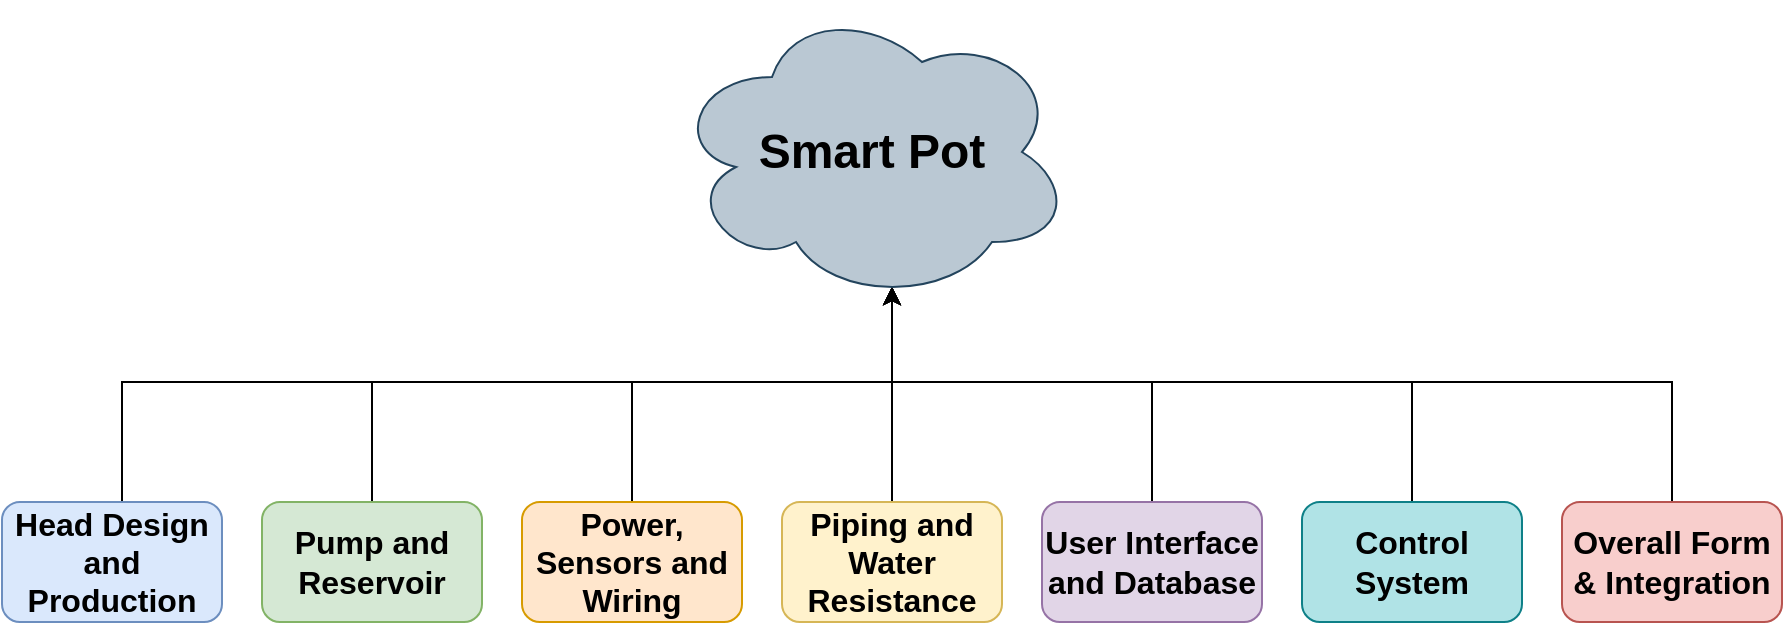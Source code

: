 <mxfile version="12.7.9" type="github">
  <diagram id="XIJPUamSOm5252IKuz4y" name="Page-1">
    <mxGraphModel dx="786" dy="557" grid="0" gridSize="10" guides="1" tooltips="1" connect="1" arrows="1" fold="1" page="0" pageScale="1" pageWidth="1654" pageHeight="1169" background="none" math="0" shadow="0">
      <root>
        <mxCell id="0" />
        <mxCell id="1" parent="0" />
        <mxCell id="SbJ9dV-4PSkxlvkEaT_q-26" style="edgeStyle=orthogonalEdgeStyle;rounded=0;orthogonalLoop=1;jettySize=auto;html=1;entryX=0.55;entryY=0.95;entryDx=0;entryDy=0;entryPerimeter=0;fontSize=16;" parent="1" source="SbJ9dV-4PSkxlvkEaT_q-2" target="SbJ9dV-4PSkxlvkEaT_q-17" edge="1">
          <mxGeometry relative="1" as="geometry">
            <Array as="points">
              <mxPoint x="160" y="200" />
              <mxPoint x="545" y="200" />
            </Array>
          </mxGeometry>
        </mxCell>
        <mxCell id="SbJ9dV-4PSkxlvkEaT_q-2" value="&lt;font style=&quot;font-size: 16px;&quot;&gt;Head Design and Production&lt;/font&gt;" style="rounded=1;whiteSpace=wrap;html=1;horizontal=1;direction=south;fillColor=#dae8fc;strokeColor=#6c8ebf;fontSize=16;fontStyle=1" parent="1" vertex="1">
          <mxGeometry x="100" y="260" width="110" height="60" as="geometry" />
        </mxCell>
        <mxCell id="SbJ9dV-4PSkxlvkEaT_q-27" style="edgeStyle=orthogonalEdgeStyle;rounded=0;orthogonalLoop=1;jettySize=auto;html=1;entryX=0.55;entryY=0.95;entryDx=0;entryDy=0;entryPerimeter=0;fontSize=16;" parent="1" source="SbJ9dV-4PSkxlvkEaT_q-5" target="SbJ9dV-4PSkxlvkEaT_q-17" edge="1">
          <mxGeometry relative="1" as="geometry">
            <Array as="points">
              <mxPoint x="285" y="200" />
              <mxPoint x="545" y="200" />
            </Array>
          </mxGeometry>
        </mxCell>
        <mxCell id="SbJ9dV-4PSkxlvkEaT_q-5" value="&lt;font style=&quot;font-size: 16px;&quot;&gt;Pump and Reservoir&lt;/font&gt;" style="rounded=1;whiteSpace=wrap;html=1;fillColor=#d5e8d4;strokeColor=#82b366;fontSize=16;fontStyle=1" parent="1" vertex="1">
          <mxGeometry x="230" y="260" width="110" height="60" as="geometry" />
        </mxCell>
        <mxCell id="SbJ9dV-4PSkxlvkEaT_q-25" style="edgeStyle=orthogonalEdgeStyle;rounded=0;orthogonalLoop=1;jettySize=auto;html=1;entryX=0.55;entryY=0.95;entryDx=0;entryDy=0;entryPerimeter=0;fontSize=16;" parent="1" source="SbJ9dV-4PSkxlvkEaT_q-9" target="SbJ9dV-4PSkxlvkEaT_q-17" edge="1">
          <mxGeometry relative="1" as="geometry" />
        </mxCell>
        <mxCell id="SbJ9dV-4PSkxlvkEaT_q-9" value="&lt;font style=&quot;font-size: 16px;&quot;&gt;Piping and Water Resistance&lt;/font&gt;" style="rounded=1;whiteSpace=wrap;html=1;fillColor=#fff2cc;strokeColor=#d6b656;fontSize=16;fontStyle=1" parent="1" vertex="1">
          <mxGeometry x="490" y="260" width="110" height="60" as="geometry" />
        </mxCell>
        <mxCell id="SbJ9dV-4PSkxlvkEaT_q-29" style="edgeStyle=orthogonalEdgeStyle;rounded=0;orthogonalLoop=1;jettySize=auto;html=1;entryX=0.55;entryY=0.95;entryDx=0;entryDy=0;entryPerimeter=0;fontSize=16;" parent="1" source="SbJ9dV-4PSkxlvkEaT_q-11" target="SbJ9dV-4PSkxlvkEaT_q-17" edge="1">
          <mxGeometry relative="1" as="geometry">
            <Array as="points">
              <mxPoint x="935" y="200" />
              <mxPoint x="545" y="200" />
            </Array>
          </mxGeometry>
        </mxCell>
        <mxCell id="SbJ9dV-4PSkxlvkEaT_q-11" value="&lt;font style=&quot;font-size: 16px;&quot;&gt;Overall Form &amp;amp; Integration&lt;/font&gt;" style="rounded=1;whiteSpace=wrap;html=1;fillColor=#f8cecc;strokeColor=#b85450;fontSize=16;fontStyle=1" parent="1" vertex="1">
          <mxGeometry x="880" y="260" width="110" height="60" as="geometry" />
        </mxCell>
        <mxCell id="SbJ9dV-4PSkxlvkEaT_q-30" style="edgeStyle=orthogonalEdgeStyle;rounded=0;orthogonalLoop=1;jettySize=auto;html=1;entryX=0.55;entryY=0.95;entryDx=0;entryDy=0;entryPerimeter=0;fontSize=16;" parent="1" source="SbJ9dV-4PSkxlvkEaT_q-13" target="SbJ9dV-4PSkxlvkEaT_q-17" edge="1">
          <mxGeometry relative="1" as="geometry">
            <Array as="points">
              <mxPoint x="675" y="200" />
              <mxPoint x="545" y="200" />
            </Array>
          </mxGeometry>
        </mxCell>
        <mxCell id="SbJ9dV-4PSkxlvkEaT_q-13" value="&lt;font style=&quot;font-size: 16px;&quot;&gt;User Interface and Database&lt;/font&gt;" style="rounded=1;whiteSpace=wrap;html=1;fillColor=#e1d5e7;strokeColor=#9673a6;fontSize=16;fontStyle=1" parent="1" vertex="1">
          <mxGeometry x="620" y="260" width="110" height="60" as="geometry" />
        </mxCell>
        <mxCell id="SbJ9dV-4PSkxlvkEaT_q-31" style="edgeStyle=orthogonalEdgeStyle;rounded=0;orthogonalLoop=1;jettySize=auto;html=1;entryX=0.55;entryY=0.95;entryDx=0;entryDy=0;entryPerimeter=0;fontSize=16;" parent="1" source="SbJ9dV-4PSkxlvkEaT_q-15" target="SbJ9dV-4PSkxlvkEaT_q-17" edge="1">
          <mxGeometry relative="1" as="geometry">
            <Array as="points">
              <mxPoint x="805" y="200" />
              <mxPoint x="545" y="200" />
            </Array>
          </mxGeometry>
        </mxCell>
        <mxCell id="SbJ9dV-4PSkxlvkEaT_q-15" value="&lt;font style=&quot;font-size: 16px;&quot;&gt;Control System&lt;/font&gt;" style="rounded=1;whiteSpace=wrap;html=1;fillColor=#b0e3e6;strokeColor=#0e8088;fontSize=16;fontStyle=1" parent="1" vertex="1">
          <mxGeometry x="750" y="260" width="110" height="60" as="geometry" />
        </mxCell>
        <mxCell id="SbJ9dV-4PSkxlvkEaT_q-28" style="edgeStyle=orthogonalEdgeStyle;rounded=0;orthogonalLoop=1;jettySize=auto;html=1;entryX=0.55;entryY=0.95;entryDx=0;entryDy=0;entryPerimeter=0;fontSize=16;" parent="1" source="SbJ9dV-4PSkxlvkEaT_q-16" target="SbJ9dV-4PSkxlvkEaT_q-17" edge="1">
          <mxGeometry relative="1" as="geometry">
            <Array as="points">
              <mxPoint x="415" y="200" />
              <mxPoint x="545" y="200" />
            </Array>
          </mxGeometry>
        </mxCell>
        <mxCell id="SbJ9dV-4PSkxlvkEaT_q-16" value="&lt;font style=&quot;font-size: 16px;&quot;&gt;Power, Sensors and Wiring&lt;/font&gt;" style="rounded=1;whiteSpace=wrap;html=1;fillColor=#ffe6cc;strokeColor=#d79b00;fontSize=16;fontStyle=1" parent="1" vertex="1">
          <mxGeometry x="360" y="260" width="110" height="60" as="geometry" />
        </mxCell>
        <mxCell id="SbJ9dV-4PSkxlvkEaT_q-17" value="&lt;b style=&quot;font-size: 12px ; white-space: normal&quot;&gt;&lt;font style=&quot;font-size: 24px&quot;&gt;Smart Pot&lt;/font&gt;&lt;/b&gt;" style="ellipse;shape=cloud;whiteSpace=wrap;html=1;fontSize=16;fillColor=#bac8d3;strokeColor=#23445d;" parent="1" vertex="1">
          <mxGeometry x="435" y="10" width="200" height="150" as="geometry" />
        </mxCell>
      </root>
    </mxGraphModel>
  </diagram>
</mxfile>
